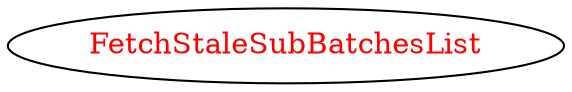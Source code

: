 digraph dependencyGraph {
 concentrate=true;
 ranksep="2.0";
 rankdir="LR"; 
 splines="ortho";
"FetchStaleSubBatchesList" [fontcolor="red"];
}